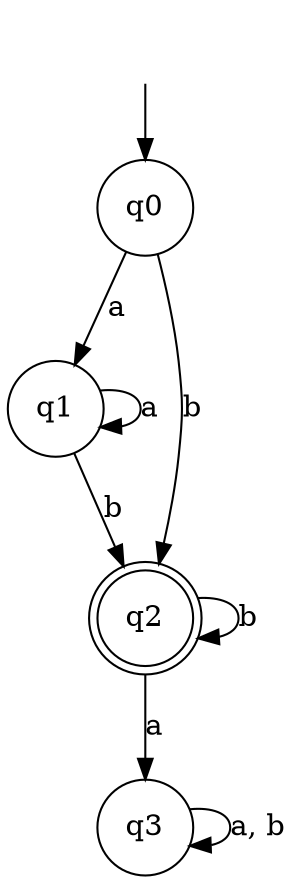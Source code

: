 digraph Automaton {

q1 [shape = circle];

q2 [shape = doublecircle];

q3 [shape = circle];

_nil [style = invis];

q0 [shape = circle];

_nil -> q0;

q1 -> q1 [label = "a"];

q3 -> q3 [label = "a, b"];

q1 -> q2 [label = "b"];

q2 -> q3 [label = "a"];

q0 -> q2 [label = "b"];

q0 -> q1 [label = "a"];

q2 -> q2 [label = "b"];

}
